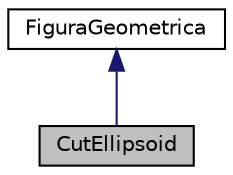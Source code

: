 digraph "CutEllipsoid"
{
 // LATEX_PDF_SIZE
  edge [fontname="Helvetica",fontsize="10",labelfontname="Helvetica",labelfontsize="10"];
  node [fontname="Helvetica",fontsize="10",shape=record];
  Node1 [label="CutEllipsoid",height=0.2,width=0.4,color="black", fillcolor="grey75", style="filled", fontcolor="black",tooltip="Apaga o volume de um elipsóide no espaço."];
  Node2 -> Node1 [dir="back",color="midnightblue",fontsize="10",style="solid",fontname="Helvetica"];
  Node2 [label="FiguraGeometrica",height=0.2,width=0.4,color="black", fillcolor="white", style="filled",URL="$class_figura_geometrica.html",tooltip=" "];
}

